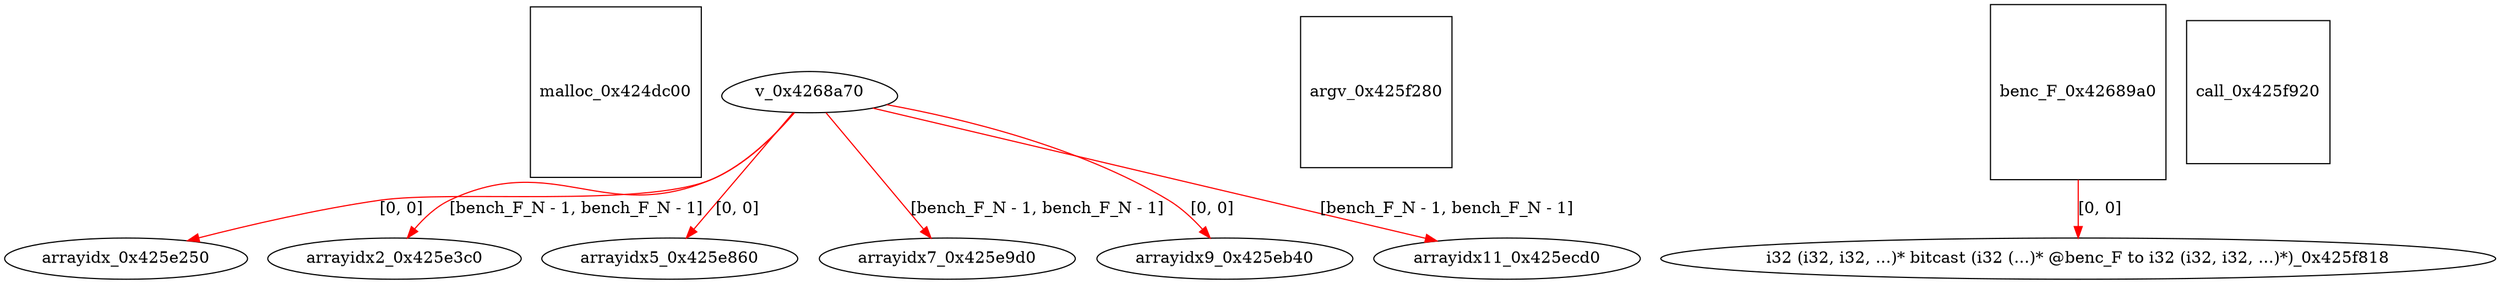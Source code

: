 digraph grafico {
"malloc_0x424dc00" [shape=square];
"arrayidx_0x425e250" [shape=ellipse];
"v_0x4268a70" -> "arrayidx_0x425e250" [label="[0, 0]",color=red];
"arrayidx2_0x425e3c0" [shape=ellipse];
"v_0x4268a70" -> "arrayidx2_0x425e3c0" [label="[bench_F_N - 1, bench_F_N - 1]",color=red];
"arrayidx5_0x425e860" [shape=ellipse];
"v_0x4268a70" -> "arrayidx5_0x425e860" [label="[0, 0]",color=red];
"arrayidx7_0x425e9d0" [shape=ellipse];
"v_0x4268a70" -> "arrayidx7_0x425e9d0" [label="[bench_F_N - 1, bench_F_N - 1]",color=red];
"arrayidx9_0x425eb40" [shape=ellipse];
"v_0x4268a70" -> "arrayidx9_0x425eb40" [label="[0, 0]",color=red];
"arrayidx11_0x425ecd0" [shape=ellipse];
"v_0x4268a70" -> "arrayidx11_0x425ecd0" [label="[bench_F_N - 1, bench_F_N - 1]",color=red];
"argv_0x425f280" [shape=square];
"i32 (i32, i32, ...)* bitcast (i32 (...)* @benc_F to i32 (i32, i32, ...)*)_0x425f818" [shape=ellipse];
"benc_F_0x42689a0" -> "i32 (i32, i32, ...)* bitcast (i32 (...)* @benc_F to i32 (i32, i32, ...)*)_0x425f818" [label="[0, 0]",color=red];
"call_0x425f920" [shape=square];
"benc_F_0x42689a0" [shape=square];
"v_0x4268a70" [shape=egg];
}